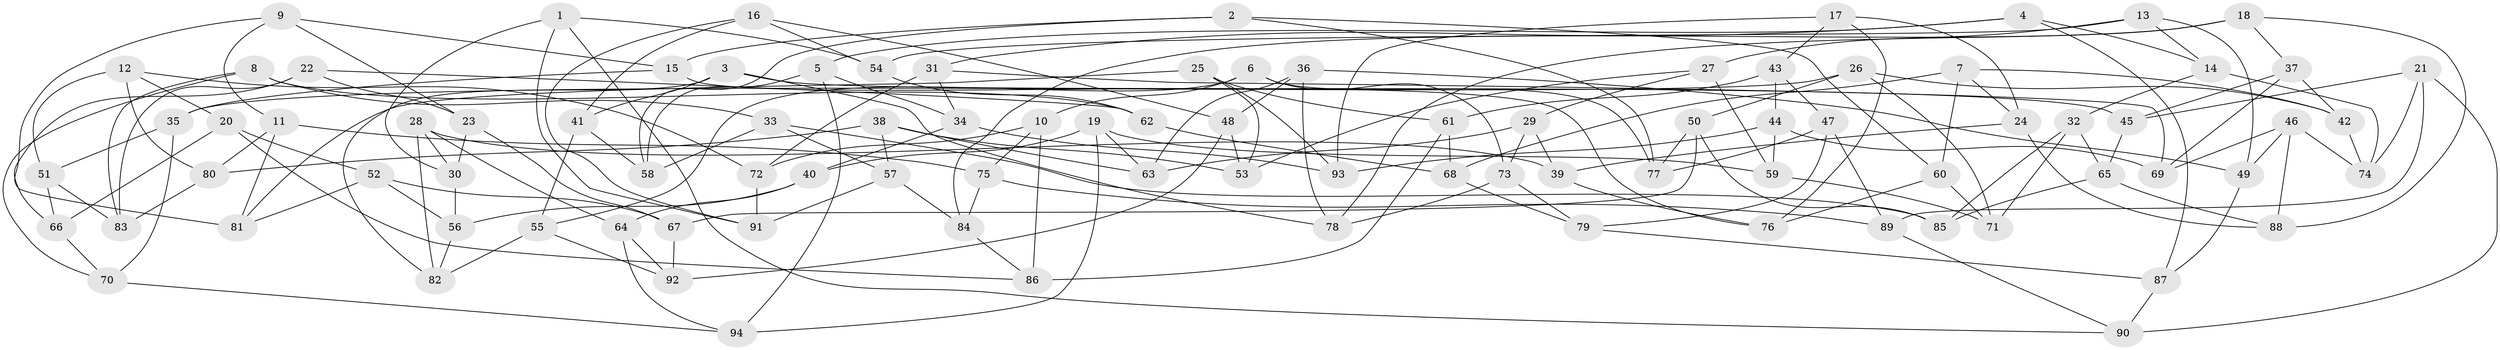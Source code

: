 // Generated by graph-tools (version 1.1) at 2025/16/03/09/25 04:16:30]
// undirected, 94 vertices, 188 edges
graph export_dot {
graph [start="1"]
  node [color=gray90,style=filled];
  1;
  2;
  3;
  4;
  5;
  6;
  7;
  8;
  9;
  10;
  11;
  12;
  13;
  14;
  15;
  16;
  17;
  18;
  19;
  20;
  21;
  22;
  23;
  24;
  25;
  26;
  27;
  28;
  29;
  30;
  31;
  32;
  33;
  34;
  35;
  36;
  37;
  38;
  39;
  40;
  41;
  42;
  43;
  44;
  45;
  46;
  47;
  48;
  49;
  50;
  51;
  52;
  53;
  54;
  55;
  56;
  57;
  58;
  59;
  60;
  61;
  62;
  63;
  64;
  65;
  66;
  67;
  68;
  69;
  70;
  71;
  72;
  73;
  74;
  75;
  76;
  77;
  78;
  79;
  80;
  81;
  82;
  83;
  84;
  85;
  86;
  87;
  88;
  89;
  90;
  91;
  92;
  93;
  94;
  1 -- 30;
  1 -- 91;
  1 -- 90;
  1 -- 54;
  2 -- 77;
  2 -- 15;
  2 -- 58;
  2 -- 60;
  3 -- 82;
  3 -- 41;
  3 -- 78;
  3 -- 45;
  4 -- 31;
  4 -- 5;
  4 -- 87;
  4 -- 14;
  5 -- 94;
  5 -- 58;
  5 -- 34;
  6 -- 77;
  6 -- 55;
  6 -- 10;
  6 -- 73;
  7 -- 24;
  7 -- 42;
  7 -- 60;
  7 -- 68;
  8 -- 33;
  8 -- 83;
  8 -- 62;
  8 -- 70;
  9 -- 11;
  9 -- 81;
  9 -- 23;
  9 -- 15;
  10 -- 72;
  10 -- 75;
  10 -- 86;
  11 -- 81;
  11 -- 80;
  11 -- 75;
  12 -- 20;
  12 -- 72;
  12 -- 51;
  12 -- 80;
  13 -- 54;
  13 -- 27;
  13 -- 14;
  13 -- 49;
  14 -- 32;
  14 -- 74;
  15 -- 76;
  15 -- 35;
  16 -- 48;
  16 -- 54;
  16 -- 41;
  16 -- 91;
  17 -- 43;
  17 -- 93;
  17 -- 76;
  17 -- 24;
  18 -- 84;
  18 -- 78;
  18 -- 37;
  18 -- 88;
  19 -- 63;
  19 -- 40;
  19 -- 59;
  19 -- 94;
  20 -- 66;
  20 -- 86;
  20 -- 52;
  21 -- 89;
  21 -- 74;
  21 -- 90;
  21 -- 45;
  22 -- 62;
  22 -- 23;
  22 -- 66;
  22 -- 83;
  23 -- 67;
  23 -- 30;
  24 -- 88;
  24 -- 39;
  25 -- 81;
  25 -- 53;
  25 -- 93;
  25 -- 61;
  26 -- 35;
  26 -- 42;
  26 -- 50;
  26 -- 71;
  27 -- 59;
  27 -- 29;
  27 -- 53;
  28 -- 39;
  28 -- 82;
  28 -- 30;
  28 -- 64;
  29 -- 73;
  29 -- 63;
  29 -- 39;
  30 -- 56;
  31 -- 72;
  31 -- 34;
  31 -- 69;
  32 -- 85;
  32 -- 65;
  32 -- 71;
  33 -- 85;
  33 -- 58;
  33 -- 57;
  34 -- 93;
  34 -- 40;
  35 -- 51;
  35 -- 70;
  36 -- 49;
  36 -- 78;
  36 -- 48;
  36 -- 63;
  37 -- 69;
  37 -- 45;
  37 -- 42;
  38 -- 63;
  38 -- 53;
  38 -- 57;
  38 -- 80;
  39 -- 76;
  40 -- 64;
  40 -- 56;
  41 -- 58;
  41 -- 55;
  42 -- 74;
  43 -- 47;
  43 -- 61;
  43 -- 44;
  44 -- 93;
  44 -- 69;
  44 -- 59;
  45 -- 65;
  46 -- 69;
  46 -- 74;
  46 -- 88;
  46 -- 49;
  47 -- 79;
  47 -- 77;
  47 -- 89;
  48 -- 92;
  48 -- 53;
  49 -- 87;
  50 -- 85;
  50 -- 77;
  50 -- 67;
  51 -- 83;
  51 -- 66;
  52 -- 67;
  52 -- 56;
  52 -- 81;
  54 -- 62;
  55 -- 92;
  55 -- 82;
  56 -- 82;
  57 -- 84;
  57 -- 91;
  59 -- 71;
  60 -- 76;
  60 -- 71;
  61 -- 68;
  61 -- 86;
  62 -- 68;
  64 -- 94;
  64 -- 92;
  65 -- 88;
  65 -- 85;
  66 -- 70;
  67 -- 92;
  68 -- 79;
  70 -- 94;
  72 -- 91;
  73 -- 78;
  73 -- 79;
  75 -- 89;
  75 -- 84;
  79 -- 87;
  80 -- 83;
  84 -- 86;
  87 -- 90;
  89 -- 90;
}
